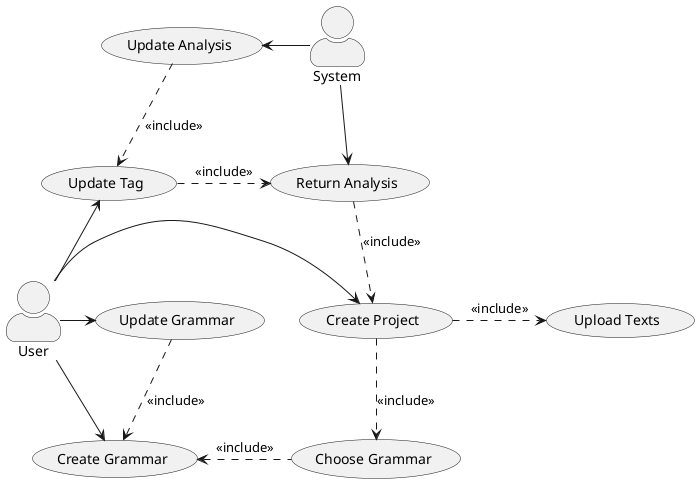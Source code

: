 @startuml usecase
skinparam actorStyle awesome

(Create Project) as (CP)
(Create Grammar) as (CG)
(Update Grammar) as (UG)
(Choose Grammar) as (ChG)
(Upload Texts) as (UT)
(Return Analysis) as (RA)
(Update Analysis) as (UA)
(Update Tag) as (UpT)


User -right-> (CP)
User -right-> (CG)
User -right-> (UG)
User -up-> (UpT)

System -down-> (RA)
System -left-> (UA)

(UG) ..> (CG) :<<include>>

(CP) .right.> (UT) :<<include>>
(CP) ..> (ChG) :<<include>>
(ChG) .left.> (CG) :<<include>>

(RA) .down.> (CP) :<<include>>
(UpT) .> (RA) :<<include>>
(UA) .> (UpT) :<<include>>



@enduml